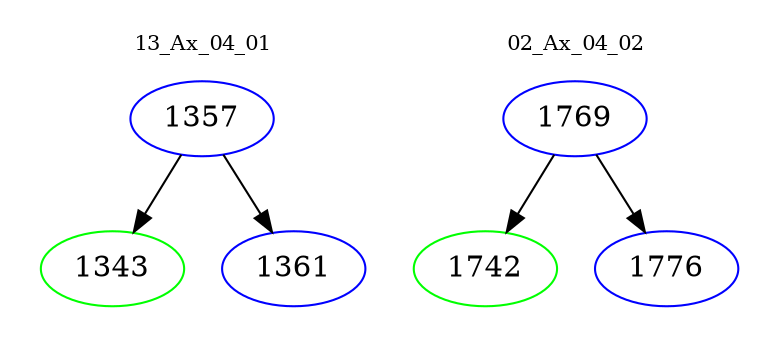 digraph{
subgraph cluster_0 {
color = white
label = "13_Ax_04_01";
fontsize=10;
T0_1357 [label="1357", color="blue"]
T0_1357 -> T0_1343 [color="black"]
T0_1343 [label="1343", color="green"]
T0_1357 -> T0_1361 [color="black"]
T0_1361 [label="1361", color="blue"]
}
subgraph cluster_1 {
color = white
label = "02_Ax_04_02";
fontsize=10;
T1_1769 [label="1769", color="blue"]
T1_1769 -> T1_1742 [color="black"]
T1_1742 [label="1742", color="green"]
T1_1769 -> T1_1776 [color="black"]
T1_1776 [label="1776", color="blue"]
}
}

